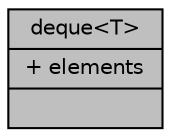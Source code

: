digraph "deque&lt;T&gt;"
{
 // INTERACTIVE_SVG=YES
  bgcolor="transparent";
  edge [fontname="Helvetica",fontsize="10",labelfontname="Helvetica",labelfontsize="10"];
  node [fontname="Helvetica",fontsize="10",shape=record];
  Node1 [label="{deque\<T\>\n|+ elements\l|}",height=0.2,width=0.4,color="black", fillcolor="grey75", style="filled", fontcolor="black"];
}
